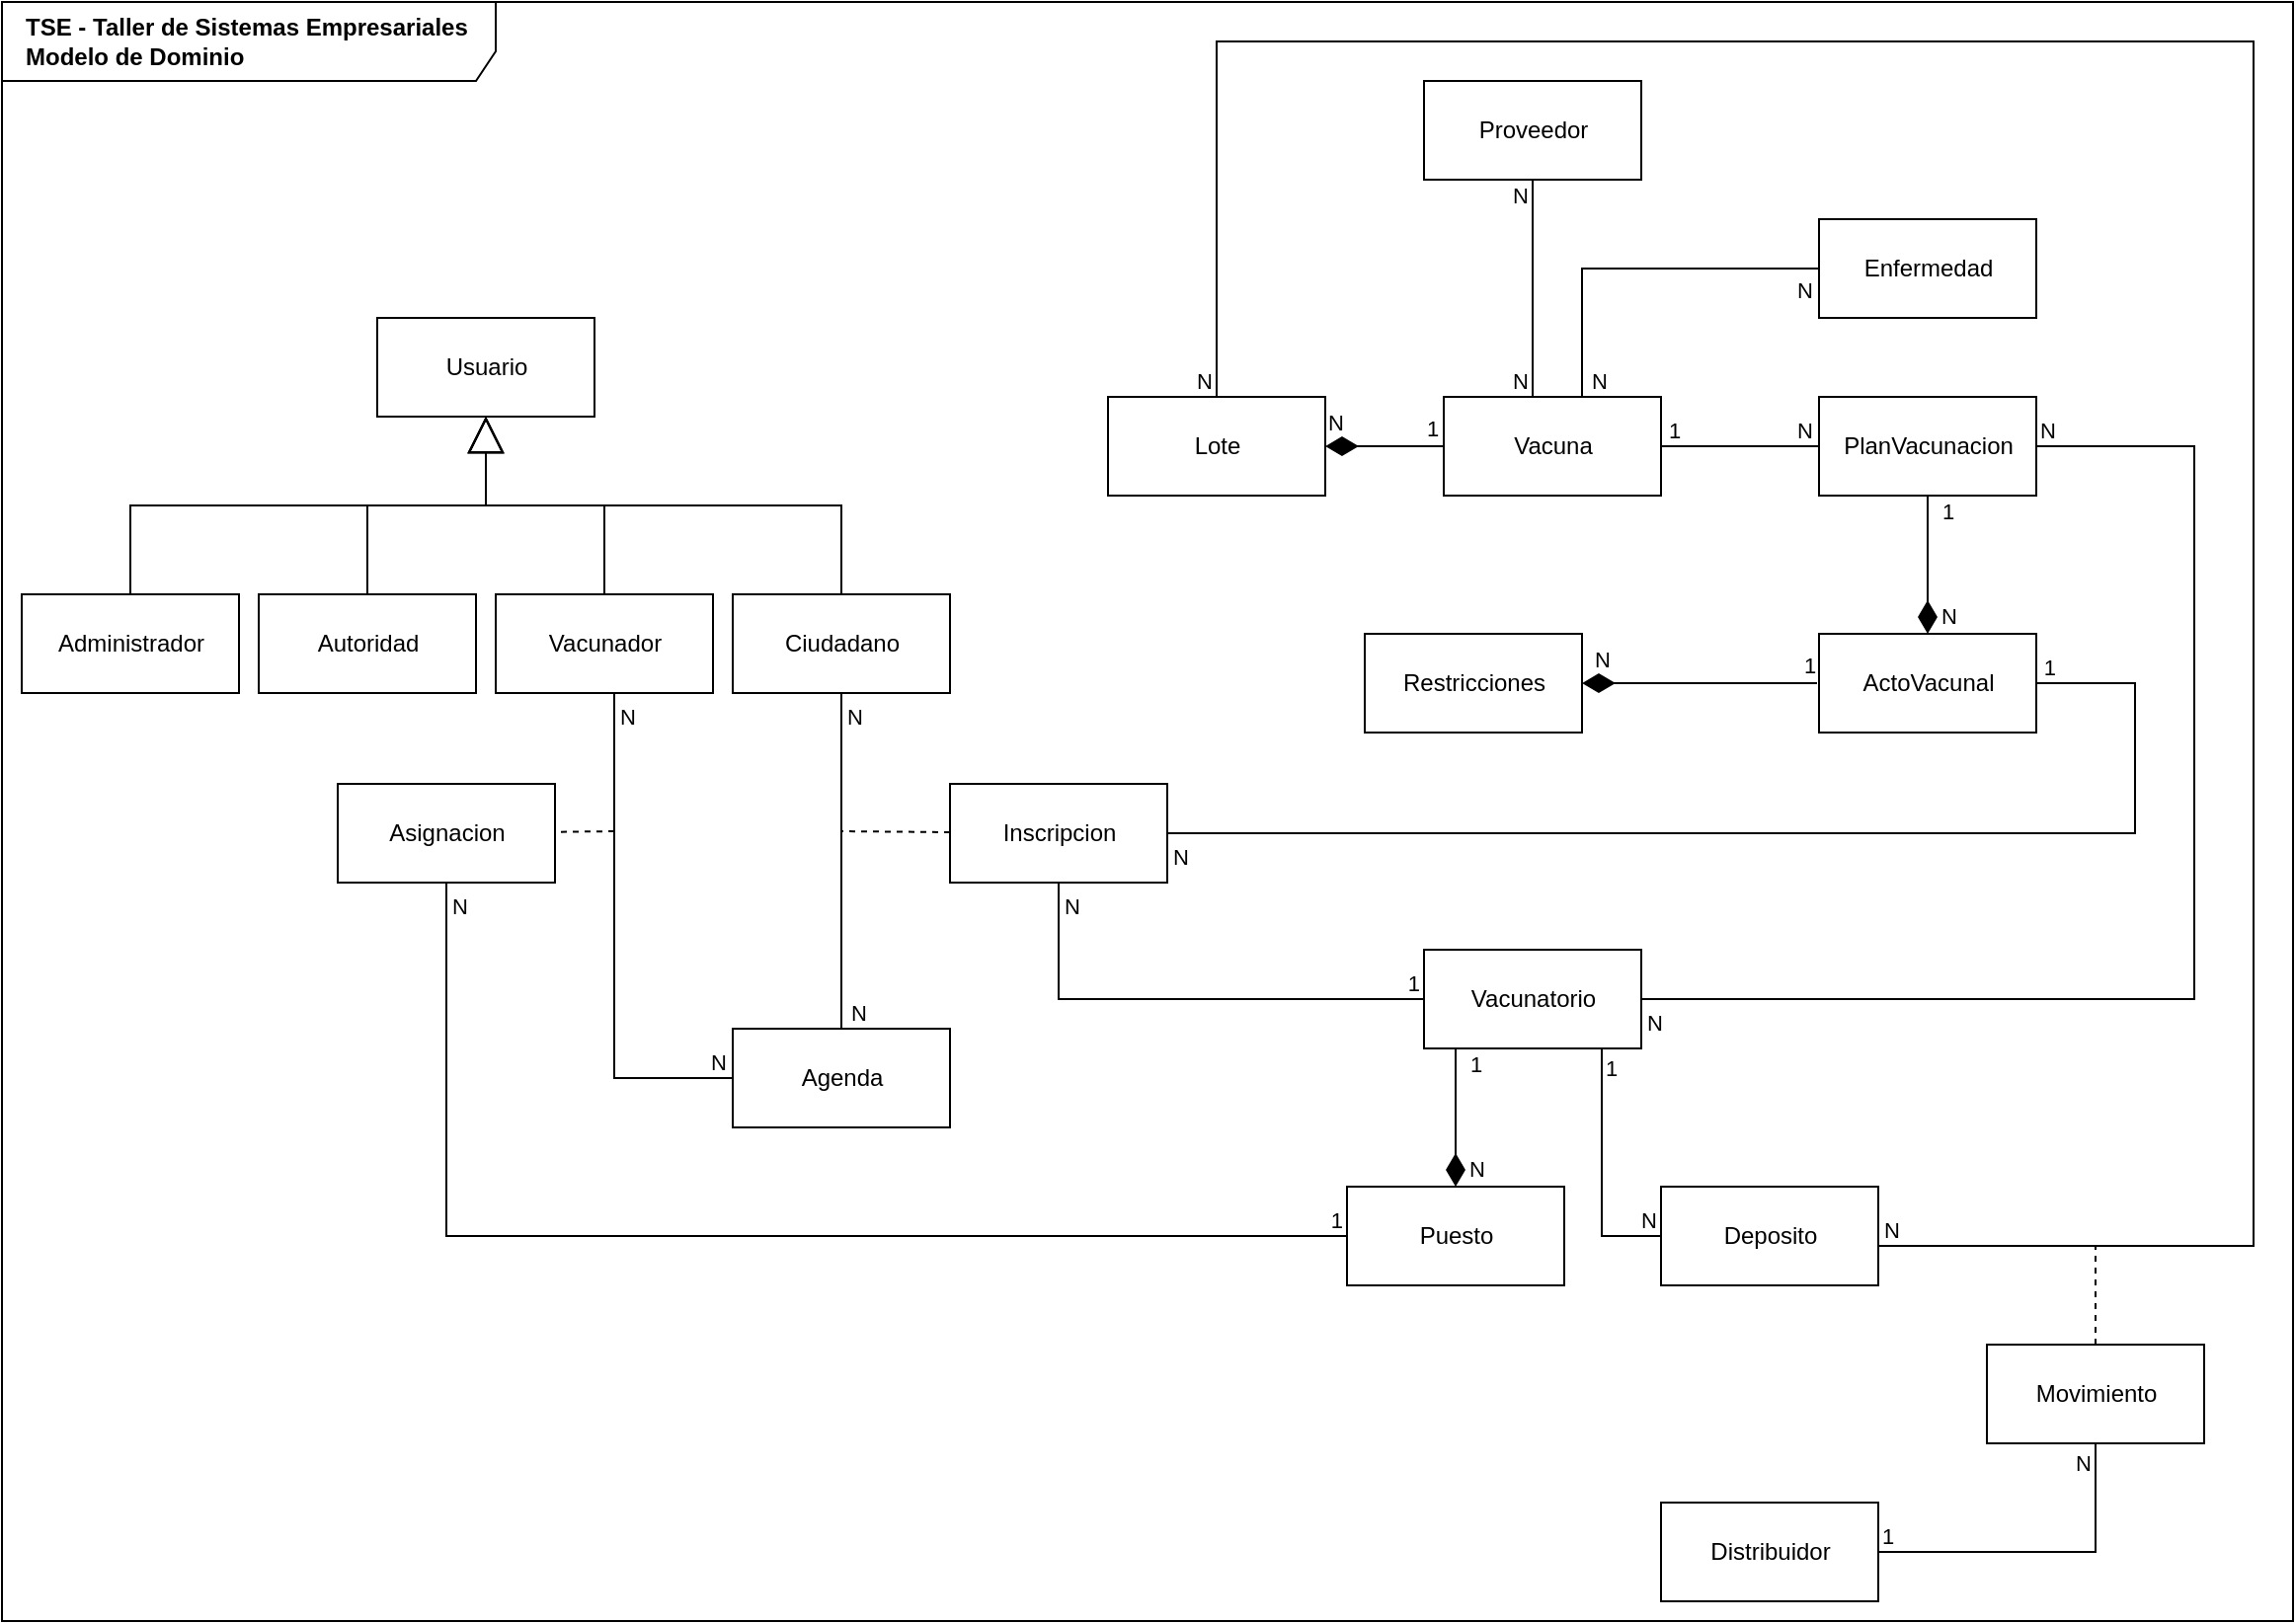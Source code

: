 <mxfile version="14.5.1" type="device"><diagram id="W4AQsF8TZYqR0hbz97yb" name="Page-1"><mxGraphModel dx="1447" dy="820" grid="1" gridSize="10" guides="1" tooltips="1" connect="1" arrows="1" fold="1" page="1" pageScale="1" pageWidth="1169" pageHeight="827" math="0" shadow="0"><root><mxCell id="0"/><mxCell id="1" parent="0"/><mxCell id="fovV4ASej1cJmtI9mV4e-1" value="&lt;b&gt;TSE - Taller de Sistemas Empresariales&lt;br&gt;Modelo de Dominio&lt;/b&gt;" style="shape=umlFrame;whiteSpace=wrap;html=1;width=250;height=40;align=left;spacingLeft=10;spacingRight=10;labelBackgroundColor=#ffffff;movable=0;resizable=0;rotatable=0;deletable=0;editable=0;connectable=0;" vertex="1" parent="1"><mxGeometry width="1160" height="820" as="geometry"/></mxCell><mxCell id="fovV4ASej1cJmtI9mV4e-7" value="Usuario" style="html=1;" vertex="1" parent="1"><mxGeometry x="190" y="160" width="110" height="50" as="geometry"/></mxCell><mxCell id="fovV4ASej1cJmtI9mV4e-9" value="Ciudadano" style="html=1;" vertex="1" parent="1"><mxGeometry x="370" y="300" width="110" height="50" as="geometry"/></mxCell><mxCell id="fovV4ASej1cJmtI9mV4e-10" value="Vacunador" style="html=1;" vertex="1" parent="1"><mxGeometry x="250" y="300" width="110" height="50" as="geometry"/></mxCell><mxCell id="fovV4ASej1cJmtI9mV4e-11" value="Administrador" style="html=1;" vertex="1" parent="1"><mxGeometry x="10" y="300" width="110" height="50" as="geometry"/></mxCell><mxCell id="fovV4ASej1cJmtI9mV4e-12" value="Autoridad" style="html=1;" vertex="1" parent="1"><mxGeometry x="130" y="300" width="110" height="50" as="geometry"/></mxCell><mxCell id="fovV4ASej1cJmtI9mV4e-13" value="" style="endArrow=block;endSize=16;endFill=0;html=1;edgeStyle=orthogonalEdgeStyle;rounded=0;exitX=0.5;exitY=0;exitDx=0;exitDy=0;" edge="1" parent="1" source="fovV4ASej1cJmtI9mV4e-11" target="fovV4ASej1cJmtI9mV4e-7"><mxGeometry width="160" relative="1" as="geometry"><mxPoint x="300" y="390" as="sourcePoint"/><mxPoint x="460" y="390" as="targetPoint"/><Array as="points"><mxPoint x="65" y="255"/><mxPoint x="245" y="255"/></Array></mxGeometry></mxCell><mxCell id="fovV4ASej1cJmtI9mV4e-14" value="" style="endArrow=block;endSize=16;endFill=0;html=1;exitX=0.5;exitY=0;exitDx=0;exitDy=0;edgeStyle=orthogonalEdgeStyle;rounded=0;" edge="1" parent="1" source="fovV4ASej1cJmtI9mV4e-12" target="fovV4ASej1cJmtI9mV4e-7"><mxGeometry width="160" relative="1" as="geometry"><mxPoint x="300" y="390" as="sourcePoint"/><mxPoint x="460" y="390" as="targetPoint"/></mxGeometry></mxCell><mxCell id="fovV4ASej1cJmtI9mV4e-15" value="" style="endArrow=block;endSize=16;endFill=0;html=1;edgeStyle=orthogonalEdgeStyle;rounded=0;" edge="1" parent="1" source="fovV4ASej1cJmtI9mV4e-10" target="fovV4ASej1cJmtI9mV4e-7"><mxGeometry x="-0.067" width="160" relative="1" as="geometry"><mxPoint x="300" y="390" as="sourcePoint"/><mxPoint x="460" y="390" as="targetPoint"/><mxPoint as="offset"/></mxGeometry></mxCell><mxCell id="fovV4ASej1cJmtI9mV4e-25" value="" style="endArrow=block;endSize=16;endFill=0;html=1;exitX=0.5;exitY=0;exitDx=0;exitDy=0;edgeStyle=orthogonalEdgeStyle;rounded=0;" edge="1" parent="1" source="fovV4ASej1cJmtI9mV4e-9" target="fovV4ASej1cJmtI9mV4e-7"><mxGeometry width="160" relative="1" as="geometry"><mxPoint x="210" y="300" as="sourcePoint"/><mxPoint x="370" y="300" as="targetPoint"/></mxGeometry></mxCell><mxCell id="fovV4ASej1cJmtI9mV4e-31" value="Vacunatorio" style="html=1;" vertex="1" parent="1"><mxGeometry x="720" y="480" width="110" height="50" as="geometry"/></mxCell><mxCell id="fovV4ASej1cJmtI9mV4e-32" value="Agenda" style="html=1;" vertex="1" parent="1"><mxGeometry x="370" y="520" width="110" height="50" as="geometry"/></mxCell><mxCell id="fovV4ASej1cJmtI9mV4e-33" value="Vacuna" style="html=1;" vertex="1" parent="1"><mxGeometry x="730" y="200" width="110" height="50" as="geometry"/></mxCell><mxCell id="fovV4ASej1cJmtI9mV4e-34" value="Enfermedad" style="html=1;" vertex="1" parent="1"><mxGeometry x="920" y="110" width="110" height="50" as="geometry"/></mxCell><mxCell id="fovV4ASej1cJmtI9mV4e-35" value="PlanVacunacion" style="html=1;" vertex="1" parent="1"><mxGeometry x="920" y="200" width="110" height="50" as="geometry"/></mxCell><mxCell id="fovV4ASej1cJmtI9mV4e-36" value="Restricciones" style="html=1;" vertex="1" parent="1"><mxGeometry x="690" y="320" width="110" height="50" as="geometry"/></mxCell><mxCell id="fovV4ASej1cJmtI9mV4e-37" value="ActoVacunal" style="html=1;" vertex="1" parent="1"><mxGeometry x="920" y="320" width="110" height="50" as="geometry"/></mxCell><mxCell id="fovV4ASej1cJmtI9mV4e-38" value="N" style="endArrow=none;html=1;endSize=12;startArrow=diamondThin;startSize=14;startFill=1;edgeStyle=orthogonalEdgeStyle;align=left;verticalAlign=bottom;rounded=0;endFill=0;" edge="1" parent="1" source="fovV4ASej1cJmtI9mV4e-37" target="fovV4ASej1cJmtI9mV4e-35"><mxGeometry x="-1" y="-5" relative="1" as="geometry"><mxPoint x="370" y="200" as="sourcePoint"/><mxPoint x="530" y="200" as="targetPoint"/><mxPoint as="offset"/></mxGeometry></mxCell><mxCell id="fovV4ASej1cJmtI9mV4e-42" value="1" style="edgeLabel;html=1;align=center;verticalAlign=middle;resizable=0;points=[];" vertex="1" connectable="0" parent="fovV4ASej1cJmtI9mV4e-38"><mxGeometry x="0.804" y="-1" relative="1" as="geometry"><mxPoint x="9" y="1" as="offset"/></mxGeometry></mxCell><mxCell id="fovV4ASej1cJmtI9mV4e-39" value="" style="endArrow=none;html=1;edgeStyle=orthogonalEdgeStyle;rounded=0;" edge="1" parent="1" source="fovV4ASej1cJmtI9mV4e-34" target="fovV4ASej1cJmtI9mV4e-33"><mxGeometry relative="1" as="geometry"><mxPoint x="680" y="230" as="sourcePoint"/><mxPoint x="730" y="230" as="targetPoint"/><Array as="points"><mxPoint x="800" y="135"/></Array></mxGeometry></mxCell><mxCell id="fovV4ASej1cJmtI9mV4e-40" value="N" style="edgeLabel;resizable=0;html=1;align=left;verticalAlign=bottom;" connectable="0" vertex="1" parent="fovV4ASej1cJmtI9mV4e-39"><mxGeometry x="-1" relative="1" as="geometry"><mxPoint x="-13" y="19" as="offset"/></mxGeometry></mxCell><mxCell id="fovV4ASej1cJmtI9mV4e-41" value="N" style="edgeLabel;resizable=0;html=1;align=right;verticalAlign=bottom;" connectable="0" vertex="1" parent="fovV4ASej1cJmtI9mV4e-39"><mxGeometry x="1" relative="1" as="geometry"><mxPoint x="13" as="offset"/></mxGeometry></mxCell><mxCell id="fovV4ASej1cJmtI9mV4e-43" value="" style="endArrow=none;html=1;edgeStyle=orthogonalEdgeStyle;" edge="1" parent="1" source="fovV4ASej1cJmtI9mV4e-33" target="fovV4ASej1cJmtI9mV4e-35"><mxGeometry relative="1" as="geometry"><mxPoint x="690" y="240" as="sourcePoint"/><mxPoint x="740" y="240" as="targetPoint"/></mxGeometry></mxCell><mxCell id="fovV4ASej1cJmtI9mV4e-44" value="1" style="edgeLabel;resizable=0;html=1;align=left;verticalAlign=bottom;" connectable="0" vertex="1" parent="fovV4ASej1cJmtI9mV4e-43"><mxGeometry x="-1" relative="1" as="geometry"><mxPoint x="2" as="offset"/></mxGeometry></mxCell><mxCell id="fovV4ASej1cJmtI9mV4e-45" value="N" style="edgeLabel;resizable=0;html=1;align=right;verticalAlign=bottom;" connectable="0" vertex="1" parent="fovV4ASej1cJmtI9mV4e-43"><mxGeometry x="1" relative="1" as="geometry"><mxPoint x="-3" as="offset"/></mxGeometry></mxCell><mxCell id="fovV4ASej1cJmtI9mV4e-47" value="N" style="endArrow=none;html=1;endSize=12;startArrow=diamondThin;startSize=14;startFill=1;edgeStyle=orthogonalEdgeStyle;align=center;verticalAlign=bottom;rounded=0;endFill=0;labelPosition=center;verticalLabelPosition=top;spacing=0;" edge="1" parent="1"><mxGeometry x="-0.832" y="5" relative="1" as="geometry"><mxPoint x="800" y="345" as="sourcePoint"/><mxPoint x="919" y="345" as="targetPoint"/><mxPoint as="offset"/></mxGeometry></mxCell><mxCell id="fovV4ASej1cJmtI9mV4e-48" value="1" style="edgeLabel;html=1;align=center;verticalAlign=middle;resizable=0;points=[];" vertex="1" connectable="0" parent="fovV4ASej1cJmtI9mV4e-47"><mxGeometry x="0.804" y="-1" relative="1" as="geometry"><mxPoint x="7" y="-10" as="offset"/></mxGeometry></mxCell><mxCell id="fovV4ASej1cJmtI9mV4e-49" value="Puesto" style="html=1;" vertex="1" parent="1"><mxGeometry x="681" y="600" width="110" height="50" as="geometry"/></mxCell><mxCell id="fovV4ASej1cJmtI9mV4e-50" value="N" style="endArrow=none;html=1;endSize=12;startArrow=diamondThin;startSize=14;startFill=1;edgeStyle=orthogonalEdgeStyle;align=left;verticalAlign=bottom;rounded=0;endFill=0;" edge="1" parent="1" source="fovV4ASej1cJmtI9mV4e-49" target="fovV4ASej1cJmtI9mV4e-31"><mxGeometry x="-1" y="-5" relative="1" as="geometry"><mxPoint x="785" y="330" as="sourcePoint"/><mxPoint x="785" y="260" as="targetPoint"/><mxPoint as="offset"/><Array as="points"><mxPoint x="736" y="550"/><mxPoint x="736" y="550"/></Array></mxGeometry></mxCell><mxCell id="fovV4ASej1cJmtI9mV4e-51" value="1" style="edgeLabel;html=1;align=center;verticalAlign=middle;resizable=0;points=[];" vertex="1" connectable="0" parent="fovV4ASej1cJmtI9mV4e-50"><mxGeometry x="0.804" y="-1" relative="1" as="geometry"><mxPoint x="9" y="1" as="offset"/></mxGeometry></mxCell><mxCell id="fovV4ASej1cJmtI9mV4e-52" value="" style="endArrow=none;html=1;edgeStyle=orthogonalEdgeStyle;" edge="1" parent="1" source="fovV4ASej1cJmtI9mV4e-9" target="fovV4ASej1cJmtI9mV4e-32"><mxGeometry relative="1" as="geometry"><mxPoint x="795" y="140" as="sourcePoint"/><mxPoint x="795" y="210" as="targetPoint"/></mxGeometry></mxCell><mxCell id="fovV4ASej1cJmtI9mV4e-53" value="N" style="edgeLabel;resizable=0;html=1;align=left;verticalAlign=bottom;" connectable="0" vertex="1" parent="fovV4ASej1cJmtI9mV4e-52"><mxGeometry x="-1" relative="1" as="geometry"><mxPoint x="1" y="20" as="offset"/></mxGeometry></mxCell><mxCell id="fovV4ASej1cJmtI9mV4e-54" value="N" style="edgeLabel;resizable=0;html=1;align=right;verticalAlign=bottom;" connectable="0" vertex="1" parent="fovV4ASej1cJmtI9mV4e-52"><mxGeometry x="1" relative="1" as="geometry"><mxPoint x="13" as="offset"/></mxGeometry></mxCell><mxCell id="fovV4ASej1cJmtI9mV4e-58" value="Inscripcion" style="html=1;" vertex="1" parent="1"><mxGeometry x="480" y="396" width="110" height="50" as="geometry"/></mxCell><mxCell id="fovV4ASej1cJmtI9mV4e-59" value="" style="html=1;verticalAlign=bottom;endArrow=none;dashed=1;endSize=8;endFill=0;" edge="1" parent="1" source="fovV4ASej1cJmtI9mV4e-58"><mxGeometry relative="1" as="geometry"><mxPoint x="483" y="420.513" as="sourcePoint"/><mxPoint x="425" y="420" as="targetPoint"/></mxGeometry></mxCell><mxCell id="fovV4ASej1cJmtI9mV4e-63" value="" style="endArrow=none;html=1;edgeStyle=orthogonalEdgeStyle;rounded=0;" edge="1" parent="1" source="fovV4ASej1cJmtI9mV4e-58" target="fovV4ASej1cJmtI9mV4e-31"><mxGeometry relative="1" as="geometry"><mxPoint x="795" y="140" as="sourcePoint"/><mxPoint x="795" y="210" as="targetPoint"/><Array as="points"><mxPoint x="535" y="505"/></Array></mxGeometry></mxCell><mxCell id="fovV4ASej1cJmtI9mV4e-64" value="N" style="edgeLabel;resizable=0;html=1;align=left;verticalAlign=bottom;" connectable="0" vertex="1" parent="fovV4ASej1cJmtI9mV4e-63"><mxGeometry x="-1" relative="1" as="geometry"><mxPoint x="1" y="20" as="offset"/></mxGeometry></mxCell><mxCell id="fovV4ASej1cJmtI9mV4e-65" value="1" style="edgeLabel;resizable=0;html=1;align=right;verticalAlign=bottom;" connectable="0" vertex="1" parent="fovV4ASej1cJmtI9mV4e-63"><mxGeometry x="1" relative="1" as="geometry"><mxPoint x="-2" as="offset"/></mxGeometry></mxCell><mxCell id="fovV4ASej1cJmtI9mV4e-66" value="" style="endArrow=none;html=1;edgeStyle=orthogonalEdgeStyle;rounded=0;" edge="1" parent="1" source="fovV4ASej1cJmtI9mV4e-10" target="fovV4ASej1cJmtI9mV4e-32"><mxGeometry relative="1" as="geometry"><mxPoint x="805" y="150" as="sourcePoint"/><mxPoint x="805" y="220" as="targetPoint"/><Array as="points"><mxPoint x="310" y="545"/></Array></mxGeometry></mxCell><mxCell id="fovV4ASej1cJmtI9mV4e-67" value="N" style="edgeLabel;resizable=0;html=1;align=left;verticalAlign=bottom;" connectable="0" vertex="1" parent="fovV4ASej1cJmtI9mV4e-66"><mxGeometry x="-1" relative="1" as="geometry"><mxPoint x="1" y="20" as="offset"/></mxGeometry></mxCell><mxCell id="fovV4ASej1cJmtI9mV4e-68" value="N" style="edgeLabel;resizable=0;html=1;align=right;verticalAlign=bottom;" connectable="0" vertex="1" parent="fovV4ASej1cJmtI9mV4e-66"><mxGeometry x="1" relative="1" as="geometry"><mxPoint x="-3" as="offset"/></mxGeometry></mxCell><mxCell id="fovV4ASej1cJmtI9mV4e-69" value="Asignacion" style="html=1;" vertex="1" parent="1"><mxGeometry x="170" y="396" width="110" height="50" as="geometry"/></mxCell><mxCell id="fovV4ASej1cJmtI9mV4e-70" value="" style="html=1;verticalAlign=bottom;endArrow=none;dashed=1;endSize=8;endFill=0;" edge="1" parent="1" target="fovV4ASej1cJmtI9mV4e-69"><mxGeometry relative="1" as="geometry"><mxPoint x="310" y="420" as="sourcePoint"/><mxPoint x="435" y="430" as="targetPoint"/></mxGeometry></mxCell><mxCell id="fovV4ASej1cJmtI9mV4e-71" value="" style="endArrow=none;html=1;edgeStyle=orthogonalEdgeStyle;rounded=0;" edge="1" parent="1" source="fovV4ASej1cJmtI9mV4e-58" target="fovV4ASej1cJmtI9mV4e-37"><mxGeometry relative="1" as="geometry"><mxPoint x="545" y="456.0" as="sourcePoint"/><mxPoint x="730" y="515" as="targetPoint"/><Array as="points"><mxPoint x="1080" y="421"/><mxPoint x="1080" y="345"/></Array></mxGeometry></mxCell><mxCell id="fovV4ASej1cJmtI9mV4e-72" value="N" style="edgeLabel;resizable=0;html=1;align=left;verticalAlign=bottom;" connectable="0" vertex="1" parent="fovV4ASej1cJmtI9mV4e-71"><mxGeometry x="-1" relative="1" as="geometry"><mxPoint x="1" y="20" as="offset"/></mxGeometry></mxCell><mxCell id="fovV4ASej1cJmtI9mV4e-73" value="1" style="edgeLabel;resizable=0;html=1;align=right;verticalAlign=bottom;" connectable="0" vertex="1" parent="fovV4ASej1cJmtI9mV4e-71"><mxGeometry x="1" relative="1" as="geometry"><mxPoint x="10" as="offset"/></mxGeometry></mxCell><mxCell id="fovV4ASej1cJmtI9mV4e-74" value="" style="endArrow=none;html=1;edgeStyle=orthogonalEdgeStyle;rounded=0;" edge="1" parent="1" source="fovV4ASej1cJmtI9mV4e-31" target="fovV4ASej1cJmtI9mV4e-35"><mxGeometry relative="1" as="geometry"><mxPoint x="555" y="466.0" as="sourcePoint"/><mxPoint x="740" y="525" as="targetPoint"/><Array as="points"><mxPoint x="1110" y="505"/><mxPoint x="1110" y="225"/></Array></mxGeometry></mxCell><mxCell id="fovV4ASej1cJmtI9mV4e-75" value="N" style="edgeLabel;resizable=0;html=1;align=left;verticalAlign=bottom;" connectable="0" vertex="1" parent="fovV4ASej1cJmtI9mV4e-74"><mxGeometry x="-1" relative="1" as="geometry"><mxPoint x="1" y="20" as="offset"/></mxGeometry></mxCell><mxCell id="fovV4ASej1cJmtI9mV4e-76" value="N" style="edgeLabel;resizable=0;html=1;align=right;verticalAlign=bottom;" connectable="0" vertex="1" parent="fovV4ASej1cJmtI9mV4e-74"><mxGeometry x="1" relative="1" as="geometry"><mxPoint x="10" as="offset"/></mxGeometry></mxCell><mxCell id="fovV4ASej1cJmtI9mV4e-78" value="" style="endArrow=none;html=1;edgeStyle=orthogonalEdgeStyle;rounded=0;" edge="1" parent="1" source="fovV4ASej1cJmtI9mV4e-69" target="fovV4ASej1cJmtI9mV4e-49"><mxGeometry relative="1" as="geometry"><mxPoint x="565" y="476.0" as="sourcePoint"/><mxPoint x="750" y="535" as="targetPoint"/><Array as="points"><mxPoint x="225" y="625"/></Array></mxGeometry></mxCell><mxCell id="fovV4ASej1cJmtI9mV4e-79" value="N" style="edgeLabel;resizable=0;html=1;align=left;verticalAlign=bottom;" connectable="0" vertex="1" parent="fovV4ASej1cJmtI9mV4e-78"><mxGeometry x="-1" relative="1" as="geometry"><mxPoint x="1" y="20" as="offset"/></mxGeometry></mxCell><mxCell id="fovV4ASej1cJmtI9mV4e-80" value="1" style="edgeLabel;resizable=0;html=1;align=right;verticalAlign=bottom;" connectable="0" vertex="1" parent="fovV4ASej1cJmtI9mV4e-78"><mxGeometry x="1" relative="1" as="geometry"><mxPoint x="-2" as="offset"/></mxGeometry></mxCell><mxCell id="fovV4ASej1cJmtI9mV4e-81" value="Proveedor" style="html=1;" vertex="1" parent="1"><mxGeometry x="720" y="40" width="110" height="50" as="geometry"/></mxCell><mxCell id="fovV4ASej1cJmtI9mV4e-82" value="" style="endArrow=none;html=1;edgeStyle=orthogonalEdgeStyle;rounded=0;" edge="1" parent="1" source="fovV4ASej1cJmtI9mV4e-81" target="fovV4ASej1cJmtI9mV4e-33"><mxGeometry relative="1" as="geometry"><mxPoint x="795" y="140" as="sourcePoint"/><mxPoint x="795" y="210" as="targetPoint"/><Array as="points"><mxPoint x="775" y="140"/><mxPoint x="775" y="140"/></Array></mxGeometry></mxCell><mxCell id="fovV4ASej1cJmtI9mV4e-83" value="N" style="edgeLabel;resizable=0;html=1;align=right;verticalAlign=middle;labelPosition=left;verticalLabelPosition=middle;" connectable="0" vertex="1" parent="fovV4ASej1cJmtI9mV4e-82"><mxGeometry x="-1" relative="1" as="geometry"><mxPoint x="-2" y="8" as="offset"/></mxGeometry></mxCell><mxCell id="fovV4ASej1cJmtI9mV4e-84" value="N" style="edgeLabel;resizable=0;html=1;align=right;verticalAlign=bottom;" connectable="0" vertex="1" parent="fovV4ASej1cJmtI9mV4e-82"><mxGeometry x="1" relative="1" as="geometry"><mxPoint x="-2" as="offset"/></mxGeometry></mxCell><mxCell id="fovV4ASej1cJmtI9mV4e-86" value="Deposito" style="html=1;" vertex="1" parent="1"><mxGeometry x="840" y="600" width="110" height="50" as="geometry"/></mxCell><mxCell id="fovV4ASej1cJmtI9mV4e-87" value="Lote" style="html=1;" vertex="1" parent="1"><mxGeometry x="560" y="200" width="110" height="50" as="geometry"/></mxCell><mxCell id="fovV4ASej1cJmtI9mV4e-88" value="N" style="endArrow=none;html=1;endSize=12;startArrow=diamondThin;startSize=14;startFill=1;edgeStyle=orthogonalEdgeStyle;align=center;verticalAlign=bottom;rounded=0;endFill=0;labelPosition=center;verticalLabelPosition=top;spacing=0;" edge="1" parent="1" source="fovV4ASej1cJmtI9mV4e-87" target="fovV4ASej1cJmtI9mV4e-33"><mxGeometry x="-0.832" y="5" relative="1" as="geometry"><mxPoint x="810" y="355" as="sourcePoint"/><mxPoint x="760" y="220" as="targetPoint"/><mxPoint as="offset"/><Array as="points"><mxPoint x="710" y="225"/><mxPoint x="710" y="225"/></Array></mxGeometry></mxCell><mxCell id="fovV4ASej1cJmtI9mV4e-89" value="1" style="edgeLabel;html=1;align=center;verticalAlign=middle;resizable=0;points=[];" vertex="1" connectable="0" parent="fovV4ASej1cJmtI9mV4e-88"><mxGeometry x="0.804" y="-1" relative="1" as="geometry"><mxPoint y="-10" as="offset"/></mxGeometry></mxCell><mxCell id="fovV4ASej1cJmtI9mV4e-90" value="" style="endArrow=none;html=1;edgeStyle=orthogonalEdgeStyle;rounded=0;" edge="1" parent="1" source="fovV4ASej1cJmtI9mV4e-31" target="fovV4ASej1cJmtI9mV4e-86"><mxGeometry relative="1" as="geometry"><mxPoint x="660" y="520" as="sourcePoint"/><mxPoint x="820" y="520" as="targetPoint"/><Array as="points"><mxPoint x="810" y="625"/></Array></mxGeometry></mxCell><mxCell id="fovV4ASej1cJmtI9mV4e-91" value="1" style="edgeLabel;resizable=0;html=1;align=left;verticalAlign=bottom;" connectable="0" vertex="1" parent="fovV4ASej1cJmtI9mV4e-90"><mxGeometry x="-1" relative="1" as="geometry"><mxPoint y="18" as="offset"/></mxGeometry></mxCell><mxCell id="fovV4ASej1cJmtI9mV4e-92" value="N" style="edgeLabel;resizable=0;html=1;align=right;verticalAlign=bottom;" connectable="0" vertex="1" parent="fovV4ASej1cJmtI9mV4e-90"><mxGeometry x="1" relative="1" as="geometry"><mxPoint x="-2" as="offset"/></mxGeometry></mxCell><mxCell id="fovV4ASej1cJmtI9mV4e-93" value="Distribuidor" style="html=1;" vertex="1" parent="1"><mxGeometry x="840" y="760" width="110" height="50" as="geometry"/></mxCell><mxCell id="fovV4ASej1cJmtI9mV4e-94" value="" style="endArrow=none;html=1;edgeStyle=orthogonalEdgeStyle;rounded=0;" edge="1" parent="1" source="fovV4ASej1cJmtI9mV4e-86" target="fovV4ASej1cJmtI9mV4e-87"><mxGeometry relative="1" as="geometry"><mxPoint x="470" y="330" as="sourcePoint"/><mxPoint x="630" y="330" as="targetPoint"/><Array as="points"><mxPoint x="1140" y="630"/><mxPoint x="1140" y="20"/><mxPoint x="615" y="20"/></Array></mxGeometry></mxCell><mxCell id="fovV4ASej1cJmtI9mV4e-95" value="N" style="edgeLabel;resizable=0;html=1;align=left;verticalAlign=bottom;" connectable="0" vertex="1" parent="fovV4ASej1cJmtI9mV4e-94"><mxGeometry x="-1" relative="1" as="geometry"><mxPoint x="1" as="offset"/></mxGeometry></mxCell><mxCell id="fovV4ASej1cJmtI9mV4e-96" value="N" style="edgeLabel;resizable=0;html=1;align=right;verticalAlign=bottom;" connectable="0" vertex="1" parent="fovV4ASej1cJmtI9mV4e-94"><mxGeometry x="1" relative="1" as="geometry"><mxPoint x="-2" as="offset"/></mxGeometry></mxCell><mxCell id="fovV4ASej1cJmtI9mV4e-97" value="Movimiento" style="html=1;" vertex="1" parent="1"><mxGeometry x="1005" y="680" width="110" height="50" as="geometry"/></mxCell><mxCell id="fovV4ASej1cJmtI9mV4e-98" value="" style="endArrow=none;html=1;edgeStyle=orthogonalEdgeStyle;rounded=0;" edge="1" parent="1" source="fovV4ASej1cJmtI9mV4e-93" target="fovV4ASej1cJmtI9mV4e-97"><mxGeometry relative="1" as="geometry"><mxPoint x="860" y="680" as="sourcePoint"/><mxPoint x="1020" y="680" as="targetPoint"/></mxGeometry></mxCell><mxCell id="fovV4ASej1cJmtI9mV4e-99" value="1" style="edgeLabel;resizable=0;html=1;align=left;verticalAlign=bottom;" connectable="0" vertex="1" parent="fovV4ASej1cJmtI9mV4e-98"><mxGeometry x="-1" relative="1" as="geometry"/></mxCell><mxCell id="fovV4ASej1cJmtI9mV4e-100" value="N" style="edgeLabel;resizable=0;html=1;align=right;verticalAlign=bottom;" connectable="0" vertex="1" parent="fovV4ASej1cJmtI9mV4e-98"><mxGeometry x="1" relative="1" as="geometry"><mxPoint x="-2" y="18.97" as="offset"/></mxGeometry></mxCell><mxCell id="fovV4ASej1cJmtI9mV4e-101" value="" style="html=1;verticalAlign=bottom;endArrow=none;dashed=1;endSize=8;endFill=0;" edge="1" parent="1" source="fovV4ASej1cJmtI9mV4e-97"><mxGeometry x="0.6" relative="1" as="geometry"><mxPoint x="1060" y="680" as="sourcePoint"/><mxPoint x="1060" y="630" as="targetPoint"/><mxPoint as="offset"/></mxGeometry></mxCell></root></mxGraphModel></diagram></mxfile>